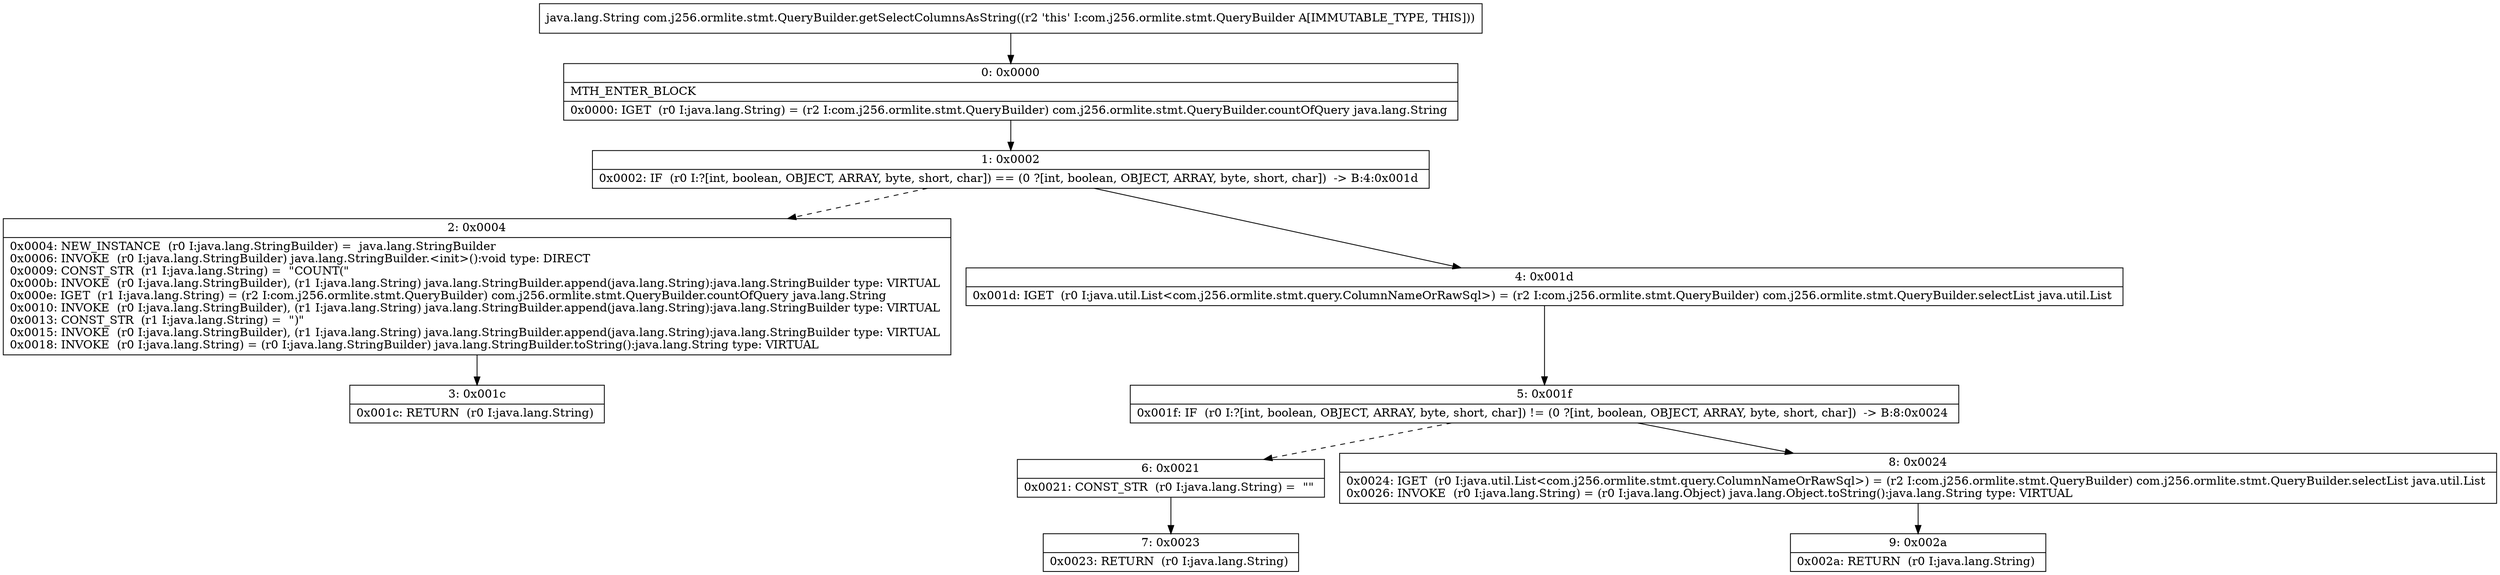 digraph "CFG forcom.j256.ormlite.stmt.QueryBuilder.getSelectColumnsAsString()Ljava\/lang\/String;" {
Node_0 [shape=record,label="{0\:\ 0x0000|MTH_ENTER_BLOCK\l|0x0000: IGET  (r0 I:java.lang.String) = (r2 I:com.j256.ormlite.stmt.QueryBuilder) com.j256.ormlite.stmt.QueryBuilder.countOfQuery java.lang.String \l}"];
Node_1 [shape=record,label="{1\:\ 0x0002|0x0002: IF  (r0 I:?[int, boolean, OBJECT, ARRAY, byte, short, char]) == (0 ?[int, boolean, OBJECT, ARRAY, byte, short, char])  \-\> B:4:0x001d \l}"];
Node_2 [shape=record,label="{2\:\ 0x0004|0x0004: NEW_INSTANCE  (r0 I:java.lang.StringBuilder) =  java.lang.StringBuilder \l0x0006: INVOKE  (r0 I:java.lang.StringBuilder) java.lang.StringBuilder.\<init\>():void type: DIRECT \l0x0009: CONST_STR  (r1 I:java.lang.String) =  \"COUNT(\" \l0x000b: INVOKE  (r0 I:java.lang.StringBuilder), (r1 I:java.lang.String) java.lang.StringBuilder.append(java.lang.String):java.lang.StringBuilder type: VIRTUAL \l0x000e: IGET  (r1 I:java.lang.String) = (r2 I:com.j256.ormlite.stmt.QueryBuilder) com.j256.ormlite.stmt.QueryBuilder.countOfQuery java.lang.String \l0x0010: INVOKE  (r0 I:java.lang.StringBuilder), (r1 I:java.lang.String) java.lang.StringBuilder.append(java.lang.String):java.lang.StringBuilder type: VIRTUAL \l0x0013: CONST_STR  (r1 I:java.lang.String) =  \")\" \l0x0015: INVOKE  (r0 I:java.lang.StringBuilder), (r1 I:java.lang.String) java.lang.StringBuilder.append(java.lang.String):java.lang.StringBuilder type: VIRTUAL \l0x0018: INVOKE  (r0 I:java.lang.String) = (r0 I:java.lang.StringBuilder) java.lang.StringBuilder.toString():java.lang.String type: VIRTUAL \l}"];
Node_3 [shape=record,label="{3\:\ 0x001c|0x001c: RETURN  (r0 I:java.lang.String) \l}"];
Node_4 [shape=record,label="{4\:\ 0x001d|0x001d: IGET  (r0 I:java.util.List\<com.j256.ormlite.stmt.query.ColumnNameOrRawSql\>) = (r2 I:com.j256.ormlite.stmt.QueryBuilder) com.j256.ormlite.stmt.QueryBuilder.selectList java.util.List \l}"];
Node_5 [shape=record,label="{5\:\ 0x001f|0x001f: IF  (r0 I:?[int, boolean, OBJECT, ARRAY, byte, short, char]) != (0 ?[int, boolean, OBJECT, ARRAY, byte, short, char])  \-\> B:8:0x0024 \l}"];
Node_6 [shape=record,label="{6\:\ 0x0021|0x0021: CONST_STR  (r0 I:java.lang.String) =  \"\" \l}"];
Node_7 [shape=record,label="{7\:\ 0x0023|0x0023: RETURN  (r0 I:java.lang.String) \l}"];
Node_8 [shape=record,label="{8\:\ 0x0024|0x0024: IGET  (r0 I:java.util.List\<com.j256.ormlite.stmt.query.ColumnNameOrRawSql\>) = (r2 I:com.j256.ormlite.stmt.QueryBuilder) com.j256.ormlite.stmt.QueryBuilder.selectList java.util.List \l0x0026: INVOKE  (r0 I:java.lang.String) = (r0 I:java.lang.Object) java.lang.Object.toString():java.lang.String type: VIRTUAL \l}"];
Node_9 [shape=record,label="{9\:\ 0x002a|0x002a: RETURN  (r0 I:java.lang.String) \l}"];
MethodNode[shape=record,label="{java.lang.String com.j256.ormlite.stmt.QueryBuilder.getSelectColumnsAsString((r2 'this' I:com.j256.ormlite.stmt.QueryBuilder A[IMMUTABLE_TYPE, THIS])) }"];
MethodNode -> Node_0;
Node_0 -> Node_1;
Node_1 -> Node_2[style=dashed];
Node_1 -> Node_4;
Node_2 -> Node_3;
Node_4 -> Node_5;
Node_5 -> Node_6[style=dashed];
Node_5 -> Node_8;
Node_6 -> Node_7;
Node_8 -> Node_9;
}

